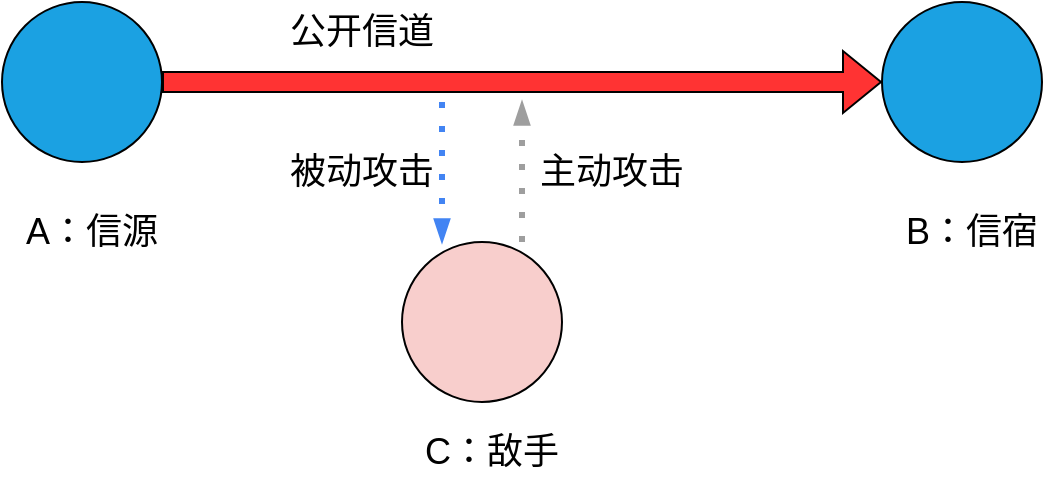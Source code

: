 <mxfile version="18.0.6" type="device"><diagram id="0xMt129w1yjL78eIzxkE" name="第 1 页"><mxGraphModel dx="852" dy="618" grid="1" gridSize="10" guides="1" tooltips="1" connect="1" arrows="1" fold="1" page="1" pageScale="1" pageWidth="1169" pageHeight="1654" math="0" shadow="0"><root><mxCell id="0"/><mxCell id="1" parent="0"/><mxCell id="MIVW2-XSuvdG3w0zMaKa-1" value="" style="ellipse;whiteSpace=wrap;html=1;aspect=fixed;fillColor=#1BA1E2;" vertex="1" parent="1"><mxGeometry x="240" y="160" width="80" height="80" as="geometry"/></mxCell><mxCell id="MIVW2-XSuvdG3w0zMaKa-2" value="" style="ellipse;whiteSpace=wrap;html=1;aspect=fixed;fillColor=#1BA1E2;" vertex="1" parent="1"><mxGeometry x="680" y="160" width="80" height="80" as="geometry"/></mxCell><mxCell id="MIVW2-XSuvdG3w0zMaKa-3" value="" style="shape=flexArrow;endArrow=classic;html=1;rounded=0;exitX=1;exitY=0.5;exitDx=0;exitDy=0;entryX=0;entryY=0.5;entryDx=0;entryDy=0;fillColor=#FF3333;" edge="1" parent="1" source="MIVW2-XSuvdG3w0zMaKa-1" target="MIVW2-XSuvdG3w0zMaKa-2"><mxGeometry width="50" height="50" relative="1" as="geometry"><mxPoint x="330" y="220" as="sourcePoint"/><mxPoint x="380" y="170" as="targetPoint"/></mxGeometry></mxCell><mxCell id="MIVW2-XSuvdG3w0zMaKa-4" value="" style="ellipse;whiteSpace=wrap;html=1;aspect=fixed;fillColor=#F8CECC;" vertex="1" parent="1"><mxGeometry x="440" y="280" width="80" height="80" as="geometry"/></mxCell><mxCell id="MIVW2-XSuvdG3w0zMaKa-15" value="" style="edgeStyle=orthogonalEdgeStyle;fontSize=12;html=1;endArrow=blockThin;endFill=1;rounded=0;strokeWidth=3;endSize=4;startSize=4;dashed=1;dashPattern=1 3;strokeColor=#4284F3;fillColor=#FFFFFF;" edge="1" parent="1"><mxGeometry width="100" relative="1" as="geometry"><mxPoint x="460" y="210" as="sourcePoint"/><mxPoint x="460" y="280" as="targetPoint"/></mxGeometry></mxCell><mxCell id="MIVW2-XSuvdG3w0zMaKa-16" value="" style="edgeStyle=orthogonalEdgeStyle;fontSize=12;html=1;endArrow=blockThin;endFill=1;rounded=0;strokeWidth=3;endSize=4;startSize=4;dashed=1;dashPattern=1 3;strokeColor=#9E9E9E;fillColor=#FFFFFF;shadow=0;" edge="1" parent="1"><mxGeometry width="100" relative="1" as="geometry"><mxPoint x="500" y="280" as="sourcePoint"/><mxPoint x="500" y="210" as="targetPoint"/></mxGeometry></mxCell><mxCell id="MIVW2-XSuvdG3w0zMaKa-17" value="&lt;font style=&quot;font-size: 18px;&quot;&gt;A：信源&lt;/font&gt;" style="text;html=1;strokeColor=none;fillColor=none;align=center;verticalAlign=middle;whiteSpace=wrap;rounded=0;" vertex="1" parent="1"><mxGeometry x="250" y="260" width="70" height="30" as="geometry"/></mxCell><mxCell id="MIVW2-XSuvdG3w0zMaKa-18" value="&lt;font style=&quot;font-size: 18px;&quot;&gt;B：信宿&lt;/font&gt;" style="text;html=1;strokeColor=none;fillColor=none;align=center;verticalAlign=middle;whiteSpace=wrap;rounded=0;" vertex="1" parent="1"><mxGeometry x="690" y="260" width="70" height="30" as="geometry"/></mxCell><mxCell id="MIVW2-XSuvdG3w0zMaKa-19" value="&lt;font style=&quot;font-size: 18px;&quot;&gt;C：敌手&lt;/font&gt;" style="text;html=1;strokeColor=none;fillColor=none;align=center;verticalAlign=middle;whiteSpace=wrap;rounded=0;" vertex="1" parent="1"><mxGeometry x="450" y="370" width="70" height="30" as="geometry"/></mxCell><mxCell id="MIVW2-XSuvdG3w0zMaKa-20" value="被动攻击" style="text;html=1;strokeColor=none;fillColor=none;align=center;verticalAlign=middle;whiteSpace=wrap;rounded=0;fontSize=18;" vertex="1" parent="1"><mxGeometry x="380" y="230" width="80" height="30" as="geometry"/></mxCell><mxCell id="MIVW2-XSuvdG3w0zMaKa-21" value="主动攻击" style="text;html=1;strokeColor=none;fillColor=none;align=center;verticalAlign=middle;whiteSpace=wrap;rounded=0;fontSize=18;" vertex="1" parent="1"><mxGeometry x="505" y="230" width="80" height="30" as="geometry"/></mxCell><mxCell id="MIVW2-XSuvdG3w0zMaKa-22" value="公开信道" style="text;html=1;strokeColor=none;fillColor=none;align=center;verticalAlign=middle;whiteSpace=wrap;rounded=0;fontSize=18;" vertex="1" parent="1"><mxGeometry x="360" y="160" width="120" height="30" as="geometry"/></mxCell></root></mxGraphModel></diagram></mxfile>